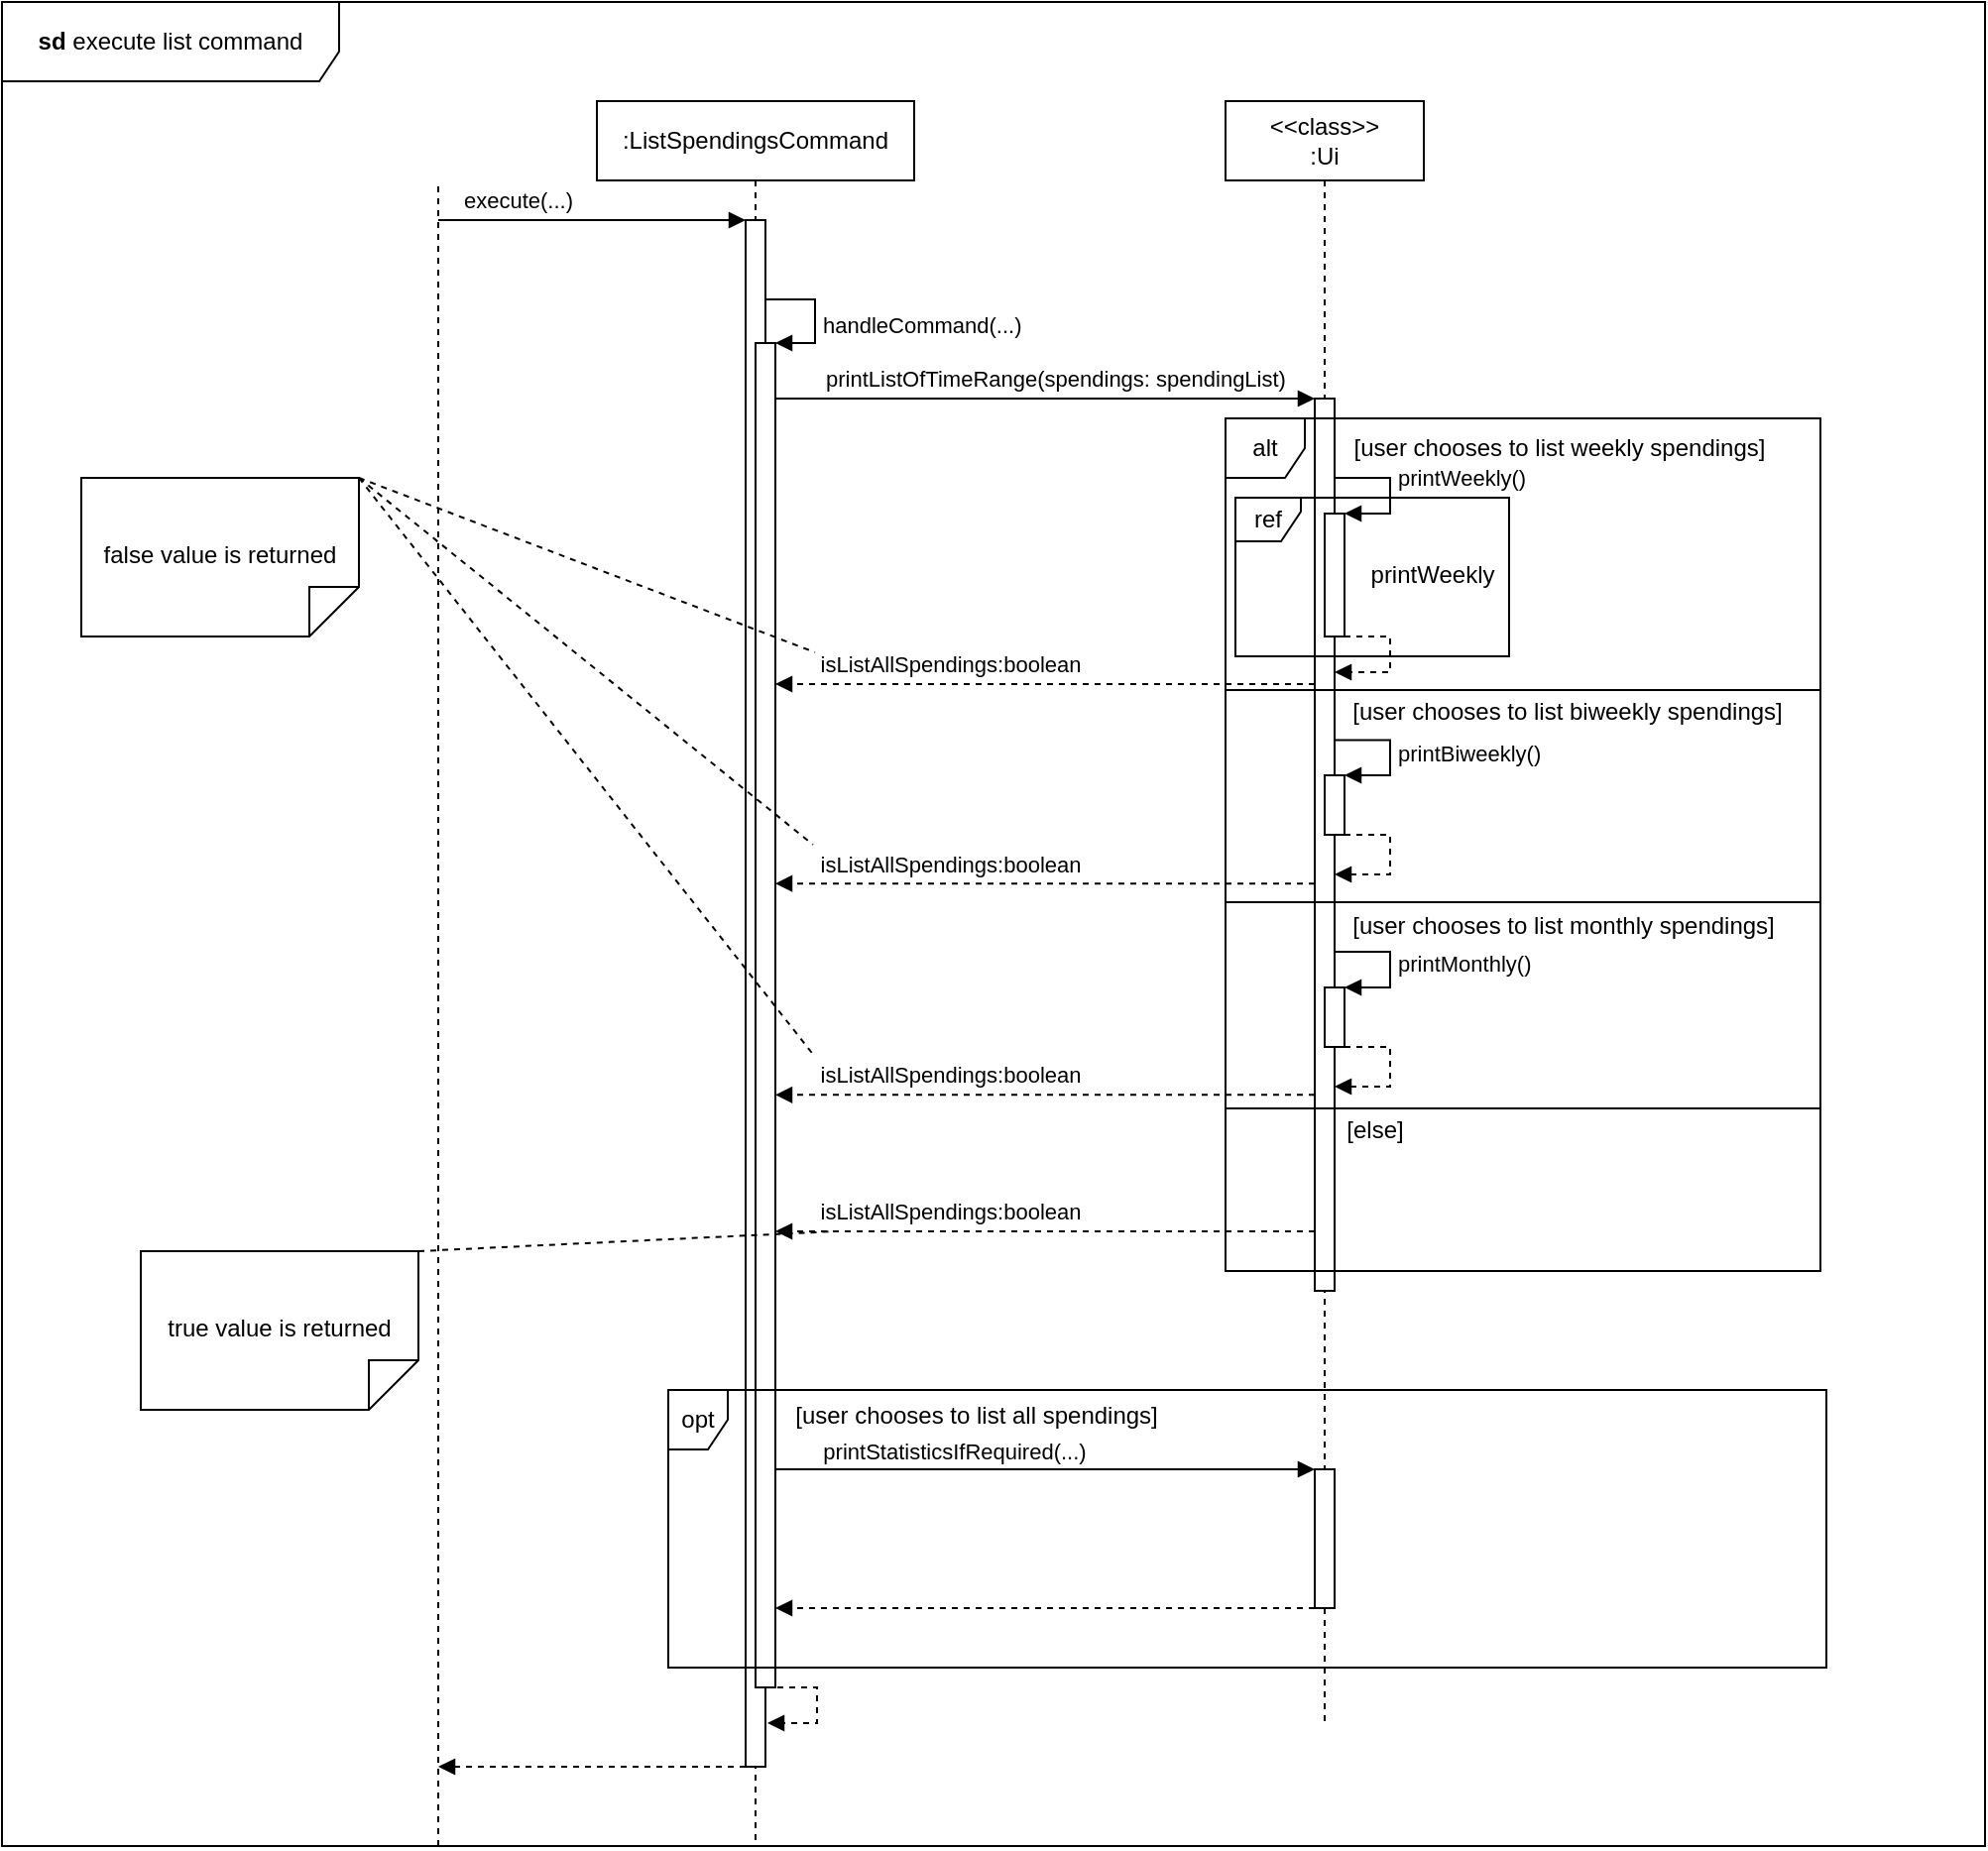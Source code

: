 <mxfile version="24.8.3">
  <diagram name="Page-1" id="2YBvvXClWsGukQMizWep">
    <mxGraphModel dx="1894" dy="458" grid="1" gridSize="10" guides="1" tooltips="1" connect="1" arrows="1" fold="1" page="1" pageScale="1" pageWidth="1100" pageHeight="1200" math="0" shadow="0">
      <root>
        <mxCell id="0" />
        <mxCell id="1" parent="0" />
        <mxCell id="-tokIjTfclb8eiRB36Tb-1" value="" style="endArrow=none;dashed=1;html=1;rounded=0;" parent="1" edge="1">
          <mxGeometry width="50" height="50" relative="1" as="geometry">
            <mxPoint x="120" y="1040" as="sourcePoint" />
            <mxPoint x="120" y="200" as="targetPoint" />
          </mxGeometry>
        </mxCell>
        <mxCell id="-tokIjTfclb8eiRB36Tb-8" value=":ListSpendingsCommand" style="shape=umlLifeline;perimeter=lifelinePerimeter;whiteSpace=wrap;html=1;container=1;dropTarget=0;collapsible=0;recursiveResize=0;outlineConnect=0;portConstraint=eastwest;newEdgeStyle={&quot;curved&quot;:0,&quot;rounded&quot;:0};" parent="1" vertex="1">
          <mxGeometry x="200" y="160" width="160" height="880" as="geometry" />
        </mxCell>
        <mxCell id="-tokIjTfclb8eiRB36Tb-9" value="" style="html=1;points=[[0,0,0,0,5],[0,1,0,0,-5],[1,0,0,0,5],[1,1,0,0,-5]];perimeter=orthogonalPerimeter;outlineConnect=0;targetShapes=umlLifeline;portConstraint=eastwest;newEdgeStyle={&quot;curved&quot;:0,&quot;rounded&quot;:0};" parent="-tokIjTfclb8eiRB36Tb-8" vertex="1">
          <mxGeometry x="75" y="60" width="10" height="780" as="geometry" />
        </mxCell>
        <mxCell id="-tokIjTfclb8eiRB36Tb-13" value="" style="html=1;verticalAlign=bottom;labelBackgroundColor=none;endArrow=block;endFill=1;rounded=0;" parent="1" target="-tokIjTfclb8eiRB36Tb-9" edge="1">
          <mxGeometry width="160" relative="1" as="geometry">
            <mxPoint x="120" y="220" as="sourcePoint" />
            <mxPoint x="260" y="220" as="targetPoint" />
          </mxGeometry>
        </mxCell>
        <mxCell id="-tokIjTfclb8eiRB36Tb-14" value="execute(...)" style="edgeLabel;html=1;align=center;verticalAlign=middle;resizable=0;points=[];" parent="-tokIjTfclb8eiRB36Tb-13" vertex="1" connectable="0">
          <mxGeometry x="-0.382" relative="1" as="geometry">
            <mxPoint x="-8" y="-10" as="offset" />
          </mxGeometry>
        </mxCell>
        <mxCell id="-tokIjTfclb8eiRB36Tb-16" value="" style="html=1;points=[[0,0,0,0,5],[0,1,0,0,-5],[1,0,0,0,5],[1,1,0,0,-5]];perimeter=orthogonalPerimeter;outlineConnect=0;targetShapes=umlLifeline;portConstraint=eastwest;newEdgeStyle={&quot;curved&quot;:0,&quot;rounded&quot;:0};" parent="1" vertex="1">
          <mxGeometry x="280" y="282" width="10" height="678" as="geometry" />
        </mxCell>
        <mxCell id="-tokIjTfclb8eiRB36Tb-17" value="handleCommand(...)" style="html=1;align=left;spacingLeft=2;endArrow=block;rounded=0;edgeStyle=orthogonalEdgeStyle;curved=0;rounded=0;" parent="1" source="-tokIjTfclb8eiRB36Tb-9" edge="1">
          <mxGeometry x="0.129" relative="1" as="geometry">
            <mxPoint x="285" y="252" as="sourcePoint" />
            <Array as="points">
              <mxPoint x="310" y="260" />
              <mxPoint x="310" y="282" />
            </Array>
            <mxPoint x="290" y="282" as="targetPoint" />
            <mxPoint as="offset" />
          </mxGeometry>
        </mxCell>
        <mxCell id="-tokIjTfclb8eiRB36Tb-19" value="" style="html=1;align=left;spacingLeft=2;endArrow=block;rounded=0;edgeStyle=orthogonalEdgeStyle;curved=0;rounded=0;dashed=1;" parent="1" edge="1">
          <mxGeometry x="0.129" relative="1" as="geometry">
            <mxPoint x="291" y="960" as="sourcePoint" />
            <Array as="points">
              <mxPoint x="311" y="960" />
              <mxPoint x="311" y="978" />
            </Array>
            <mxPoint x="286" y="978" as="targetPoint" />
            <mxPoint as="offset" />
          </mxGeometry>
        </mxCell>
        <mxCell id="-tokIjTfclb8eiRB36Tb-20" value="&amp;lt;&amp;lt;class&amp;gt;&amp;gt;&lt;div&gt;:Ui&lt;/div&gt;" style="shape=umlLifeline;perimeter=lifelinePerimeter;whiteSpace=wrap;html=1;container=1;dropTarget=0;collapsible=0;recursiveResize=0;outlineConnect=0;portConstraint=eastwest;newEdgeStyle={&quot;curved&quot;:0,&quot;rounded&quot;:0};" parent="1" vertex="1">
          <mxGeometry x="517" y="160" width="100" height="820" as="geometry" />
        </mxCell>
        <mxCell id="-tokIjTfclb8eiRB36Tb-22" value="" style="html=1;points=[[0,0,0,0,5],[0,1,0,0,-5],[1,0,0,0,5],[1,1,0,0,-5]];perimeter=orthogonalPerimeter;outlineConnect=0;targetShapes=umlLifeline;portConstraint=eastwest;newEdgeStyle={&quot;curved&quot;:0,&quot;rounded&quot;:0};" parent="-tokIjTfclb8eiRB36Tb-20" vertex="1">
          <mxGeometry x="45" y="150" width="10" height="450" as="geometry" />
        </mxCell>
        <mxCell id="-tokIjTfclb8eiRB36Tb-21" value="" style="html=1;verticalAlign=bottom;labelBackgroundColor=none;endArrow=block;endFill=1;rounded=0;" parent="1" target="-tokIjTfclb8eiRB36Tb-22" edge="1">
          <mxGeometry width="160" relative="1" as="geometry">
            <mxPoint x="290" y="310" as="sourcePoint" />
            <mxPoint x="450" y="310" as="targetPoint" />
          </mxGeometry>
        </mxCell>
        <mxCell id="-tokIjTfclb8eiRB36Tb-25" value="printListOfTimeRange(spendings: spendingList)" style="edgeLabel;html=1;align=center;verticalAlign=middle;resizable=0;points=[];" parent="-tokIjTfclb8eiRB36Tb-21" vertex="1" connectable="0">
          <mxGeometry x="0.378" relative="1" as="geometry">
            <mxPoint x="-47" y="-10" as="offset" />
          </mxGeometry>
        </mxCell>
        <mxCell id="-tokIjTfclb8eiRB36Tb-26" value="alt" style="shape=umlFrame;whiteSpace=wrap;html=1;pointerEvents=0;width=40;height=30;" parent="1" vertex="1">
          <mxGeometry x="517" y="320" width="300" height="430" as="geometry" />
        </mxCell>
        <mxCell id="-tokIjTfclb8eiRB36Tb-27" value="[user chooses to list weekly spendings]" style="text;html=1;align=center;verticalAlign=middle;resizable=0;points=[];autosize=1;strokeColor=none;fillColor=none;" parent="1" vertex="1">
          <mxGeometry x="570" y="320" width="230" height="30" as="geometry" />
        </mxCell>
        <mxCell id="-tokIjTfclb8eiRB36Tb-28" value="" style="html=1;points=[[0,0,0,0,5],[0,1,0,0,-5],[1,0,0,0,5],[1,1,0,0,-5]];perimeter=orthogonalPerimeter;outlineConnect=0;targetShapes=umlLifeline;portConstraint=eastwest;newEdgeStyle={&quot;curved&quot;:0,&quot;rounded&quot;:0};" parent="1" vertex="1">
          <mxGeometry x="567" y="368" width="10" height="62" as="geometry" />
        </mxCell>
        <mxCell id="-tokIjTfclb8eiRB36Tb-29" value="printWeekly()" style="html=1;align=left;spacingLeft=2;endArrow=block;rounded=0;edgeStyle=orthogonalEdgeStyle;curved=0;rounded=0;" parent="1" edge="1">
          <mxGeometry x="-0.012" relative="1" as="geometry">
            <mxPoint x="572" y="338" as="sourcePoint" />
            <Array as="points">
              <mxPoint x="572" y="350" />
              <mxPoint x="600" y="350" />
              <mxPoint x="600" y="368" />
            </Array>
            <mxPoint x="577" y="368" as="targetPoint" />
            <mxPoint as="offset" />
          </mxGeometry>
        </mxCell>
        <mxCell id="-tokIjTfclb8eiRB36Tb-30" value="" style="html=1;align=left;spacingLeft=2;endArrow=block;rounded=0;edgeStyle=orthogonalEdgeStyle;curved=0;rounded=0;dashed=1;" parent="1" source="-tokIjTfclb8eiRB36Tb-28" target="-tokIjTfclb8eiRB36Tb-22" edge="1">
          <mxGeometry x="-0.029" relative="1" as="geometry">
            <mxPoint x="587" y="430" as="sourcePoint" />
            <Array as="points">
              <mxPoint x="600" y="430" />
              <mxPoint x="600" y="448" />
            </Array>
            <mxPoint x="592" y="448" as="targetPoint" />
            <mxPoint as="offset" />
          </mxGeometry>
        </mxCell>
        <mxCell id="-tokIjTfclb8eiRB36Tb-31" value="ref" style="shape=umlFrame;whiteSpace=wrap;html=1;pointerEvents=0;width=33;height=22;" parent="1" vertex="1">
          <mxGeometry x="522" y="360" width="138" height="80" as="geometry" />
        </mxCell>
        <mxCell id="-tokIjTfclb8eiRB36Tb-32" value="printWeekly" style="text;html=1;align=center;verticalAlign=middle;resizable=0;points=[];autosize=1;strokeColor=none;fillColor=none;" parent="1" vertex="1">
          <mxGeometry x="576" y="384" width="90" height="30" as="geometry" />
        </mxCell>
        <mxCell id="-tokIjTfclb8eiRB36Tb-33" value="" style="line;strokeWidth=1;fillColor=none;align=left;verticalAlign=middle;spacingTop=-1;spacingLeft=3;spacingRight=3;rotatable=0;labelPosition=right;points=[];portConstraint=eastwest;strokeColor=inherit;" parent="1" vertex="1">
          <mxGeometry x="517" y="453" width="300" height="8" as="geometry" />
        </mxCell>
        <mxCell id="-tokIjTfclb8eiRB36Tb-34" value="[user chooses to list biweekly spendings]" style="text;html=1;align=center;verticalAlign=middle;resizable=0;points=[];autosize=1;strokeColor=none;fillColor=none;" parent="1" vertex="1">
          <mxGeometry x="569" y="453" width="240" height="30" as="geometry" />
        </mxCell>
        <mxCell id="-tokIjTfclb8eiRB36Tb-35" value="" style="html=1;points=[[0,0,0,0,5],[0,1,0,0,-5],[1,0,0,0,5],[1,1,0,0,-5]];perimeter=orthogonalPerimeter;outlineConnect=0;targetShapes=umlLifeline;portConstraint=eastwest;newEdgeStyle={&quot;curved&quot;:0,&quot;rounded&quot;:0};" parent="1" vertex="1">
          <mxGeometry x="567" y="500" width="10" height="30" as="geometry" />
        </mxCell>
        <mxCell id="-tokIjTfclb8eiRB36Tb-36" value="printBiweekly()" style="html=1;align=left;spacingLeft=2;endArrow=block;rounded=0;edgeStyle=orthogonalEdgeStyle;curved=0;rounded=0;exitX=0.014;exitY=0.974;exitDx=0;exitDy=0;exitPerimeter=0;" parent="1" source="-tokIjTfclb8eiRB36Tb-34" edge="1">
          <mxGeometry x="-0.012" relative="1" as="geometry">
            <mxPoint x="572" y="470" as="sourcePoint" />
            <Array as="points">
              <mxPoint x="600" y="482" />
              <mxPoint x="600" y="500" />
            </Array>
            <mxPoint x="577" y="500" as="targetPoint" />
            <mxPoint as="offset" />
          </mxGeometry>
        </mxCell>
        <mxCell id="-tokIjTfclb8eiRB36Tb-37" value="" style="html=1;align=left;spacingLeft=2;endArrow=block;rounded=0;edgeStyle=orthogonalEdgeStyle;curved=0;rounded=0;dashed=1;" parent="1" source="-tokIjTfclb8eiRB36Tb-35" target="-tokIjTfclb8eiRB36Tb-22" edge="1">
          <mxGeometry x="-0.029" relative="1" as="geometry">
            <mxPoint x="587" y="562" as="sourcePoint" />
            <Array as="points">
              <mxPoint x="600" y="530" />
              <mxPoint x="600" y="550" />
            </Array>
            <mxPoint x="572" y="580" as="targetPoint" />
            <mxPoint as="offset" />
          </mxGeometry>
        </mxCell>
        <mxCell id="-tokIjTfclb8eiRB36Tb-38" value="" style="line;strokeWidth=1;fillColor=none;align=left;verticalAlign=middle;spacingTop=-1;spacingLeft=3;spacingRight=3;rotatable=0;labelPosition=right;points=[];portConstraint=eastwest;strokeColor=inherit;" parent="1" vertex="1">
          <mxGeometry x="517" y="560" width="300" height="8" as="geometry" />
        </mxCell>
        <mxCell id="-tokIjTfclb8eiRB36Tb-39" value="[user chooses to list monthly spendings]" style="text;html=1;align=center;verticalAlign=middle;resizable=0;points=[];autosize=1;strokeColor=none;fillColor=none;" parent="1" vertex="1">
          <mxGeometry x="567" y="561" width="240" height="30" as="geometry" />
        </mxCell>
        <mxCell id="-tokIjTfclb8eiRB36Tb-40" value="printMonthly()" style="html=1;align=left;spacingLeft=2;endArrow=block;rounded=0;edgeStyle=orthogonalEdgeStyle;curved=0;rounded=0;exitX=0.014;exitY=0.974;exitDx=0;exitDy=0;exitPerimeter=0;" parent="1" edge="1">
          <mxGeometry x="-0.012" relative="1" as="geometry">
            <mxPoint x="572" y="589" as="sourcePoint" />
            <Array as="points">
              <mxPoint x="600" y="589" />
              <mxPoint x="600" y="607" />
            </Array>
            <mxPoint x="577" y="607" as="targetPoint" />
            <mxPoint as="offset" />
          </mxGeometry>
        </mxCell>
        <mxCell id="-tokIjTfclb8eiRB36Tb-41" value="" style="html=1;points=[[0,0,0,0,5],[0,1,0,0,-5],[1,0,0,0,5],[1,1,0,0,-5]];perimeter=orthogonalPerimeter;outlineConnect=0;targetShapes=umlLifeline;portConstraint=eastwest;newEdgeStyle={&quot;curved&quot;:0,&quot;rounded&quot;:0};" parent="1" vertex="1">
          <mxGeometry x="567" y="607" width="10" height="30" as="geometry" />
        </mxCell>
        <mxCell id="-tokIjTfclb8eiRB36Tb-42" value="" style="html=1;align=left;spacingLeft=2;endArrow=block;rounded=0;edgeStyle=orthogonalEdgeStyle;curved=0;rounded=0;dashed=1;" parent="1" source="-tokIjTfclb8eiRB36Tb-41" edge="1">
          <mxGeometry x="-0.029" relative="1" as="geometry">
            <mxPoint x="587" y="669" as="sourcePoint" />
            <Array as="points">
              <mxPoint x="600" y="637" />
              <mxPoint x="600" y="657" />
            </Array>
            <mxPoint x="572" y="657" as="targetPoint" />
            <mxPoint as="offset" />
          </mxGeometry>
        </mxCell>
        <mxCell id="-tokIjTfclb8eiRB36Tb-43" value="" style="line;strokeWidth=1;fillColor=none;align=left;verticalAlign=middle;spacingTop=-1;spacingLeft=3;spacingRight=3;rotatable=0;labelPosition=right;points=[];portConstraint=eastwest;strokeColor=inherit;" parent="1" vertex="1">
          <mxGeometry x="517" y="664" width="300" height="8" as="geometry" />
        </mxCell>
        <mxCell id="-tokIjTfclb8eiRB36Tb-44" value="[else]" style="text;html=1;align=center;verticalAlign=middle;resizable=0;points=[];autosize=1;strokeColor=none;fillColor=none;" parent="1" vertex="1">
          <mxGeometry x="567" y="664" width="50" height="30" as="geometry" />
        </mxCell>
        <mxCell id="-tokIjTfclb8eiRB36Tb-45" value="" style="html=1;verticalAlign=bottom;labelBackgroundColor=none;endArrow=block;endFill=1;dashed=1;rounded=0;" parent="1" edge="1">
          <mxGeometry width="160" relative="1" as="geometry">
            <mxPoint x="562" y="454" as="sourcePoint" />
            <mxPoint x="290" y="454" as="targetPoint" />
          </mxGeometry>
        </mxCell>
        <mxCell id="-tokIjTfclb8eiRB36Tb-46" value="isListAllSpendings:boolean" style="edgeLabel;html=1;align=center;verticalAlign=middle;resizable=0;points=[];" parent="-tokIjTfclb8eiRB36Tb-45" vertex="1" connectable="0">
          <mxGeometry x="0.108" y="-3" relative="1" as="geometry">
            <mxPoint x="-34" y="-7" as="offset" />
          </mxGeometry>
        </mxCell>
        <mxCell id="-tokIjTfclb8eiRB36Tb-47" value="" style="html=1;verticalAlign=bottom;labelBackgroundColor=none;endArrow=block;endFill=1;dashed=1;rounded=0;" parent="1" edge="1">
          <mxGeometry width="160" relative="1" as="geometry">
            <mxPoint x="562" y="554.58" as="sourcePoint" />
            <mxPoint x="290" y="554.58" as="targetPoint" />
          </mxGeometry>
        </mxCell>
        <mxCell id="-tokIjTfclb8eiRB36Tb-48" value="isListAllSpendings:boolean" style="edgeLabel;html=1;align=center;verticalAlign=middle;resizable=0;points=[];" parent="-tokIjTfclb8eiRB36Tb-47" vertex="1" connectable="0">
          <mxGeometry x="0.108" y="-3" relative="1" as="geometry">
            <mxPoint x="-34" y="-7" as="offset" />
          </mxGeometry>
        </mxCell>
        <mxCell id="-tokIjTfclb8eiRB36Tb-49" value="" style="html=1;verticalAlign=bottom;labelBackgroundColor=none;endArrow=block;endFill=1;dashed=1;rounded=0;" parent="1" edge="1">
          <mxGeometry width="160" relative="1" as="geometry">
            <mxPoint x="562" y="661.17" as="sourcePoint" />
            <mxPoint x="290" y="661.17" as="targetPoint" />
          </mxGeometry>
        </mxCell>
        <mxCell id="-tokIjTfclb8eiRB36Tb-50" value="isListAllSpendings:boolean" style="edgeLabel;html=1;align=center;verticalAlign=middle;resizable=0;points=[];" parent="-tokIjTfclb8eiRB36Tb-49" vertex="1" connectable="0">
          <mxGeometry x="0.108" y="-3" relative="1" as="geometry">
            <mxPoint x="-34" y="-7" as="offset" />
          </mxGeometry>
        </mxCell>
        <mxCell id="-tokIjTfclb8eiRB36Tb-51" value="" style="html=1;verticalAlign=bottom;labelBackgroundColor=none;endArrow=block;endFill=1;dashed=1;rounded=0;" parent="1" edge="1">
          <mxGeometry width="160" relative="1" as="geometry">
            <mxPoint x="562" y="730.0" as="sourcePoint" />
            <mxPoint x="290" y="730.0" as="targetPoint" />
          </mxGeometry>
        </mxCell>
        <mxCell id="-tokIjTfclb8eiRB36Tb-52" value="isListAllSpendings:boolean" style="edgeLabel;html=1;align=center;verticalAlign=middle;resizable=0;points=[];" parent="-tokIjTfclb8eiRB36Tb-51" vertex="1" connectable="0">
          <mxGeometry x="0.108" y="-3" relative="1" as="geometry">
            <mxPoint x="-34" y="-7" as="offset" />
          </mxGeometry>
        </mxCell>
        <mxCell id="-tokIjTfclb8eiRB36Tb-55" value="false value is returned" style="shape=note2;boundedLbl=1;whiteSpace=wrap;html=1;size=25;verticalAlign=top;align=center;flipV=1;" parent="1" vertex="1">
          <mxGeometry x="-60" y="350" width="140" height="80" as="geometry" />
        </mxCell>
        <mxCell id="-tokIjTfclb8eiRB36Tb-56" value="" style="endArrow=none;startArrow=none;endFill=0;startFill=0;endSize=8;html=1;verticalAlign=bottom;dashed=1;labelBackgroundColor=none;rounded=0;exitX=1;exitY=1;exitDx=0;exitDy=0;exitPerimeter=0;" parent="1" source="-tokIjTfclb8eiRB36Tb-55" edge="1">
          <mxGeometry width="160" relative="1" as="geometry">
            <mxPoint x="269" y="384" as="sourcePoint" />
            <mxPoint x="310" y="438" as="targetPoint" />
          </mxGeometry>
        </mxCell>
        <mxCell id="-tokIjTfclb8eiRB36Tb-57" value="" style="endArrow=none;startArrow=none;endFill=0;startFill=0;endSize=8;html=1;verticalAlign=bottom;dashed=1;labelBackgroundColor=none;rounded=0;exitX=1;exitY=1;exitDx=0;exitDy=0;exitPerimeter=0;" parent="1" source="-tokIjTfclb8eiRB36Tb-55" edge="1">
          <mxGeometry width="160" relative="1" as="geometry">
            <mxPoint x="210" y="423" as="sourcePoint" />
            <mxPoint x="309" y="535" as="targetPoint" />
          </mxGeometry>
        </mxCell>
        <mxCell id="-tokIjTfclb8eiRB36Tb-58" value="" style="endArrow=none;startArrow=none;endFill=0;startFill=0;endSize=8;html=1;verticalAlign=bottom;dashed=1;labelBackgroundColor=none;rounded=0;exitX=1;exitY=1;exitDx=0;exitDy=0;exitPerimeter=0;" parent="1" source="-tokIjTfclb8eiRB36Tb-55" edge="1">
          <mxGeometry width="160" relative="1" as="geometry">
            <mxPoint x="270" y="507" as="sourcePoint" />
            <mxPoint x="310" y="642" as="targetPoint" />
          </mxGeometry>
        </mxCell>
        <mxCell id="-tokIjTfclb8eiRB36Tb-59" value="true value is returned" style="shape=note2;boundedLbl=1;whiteSpace=wrap;html=1;size=25;verticalAlign=top;align=center;flipV=1;" parent="1" vertex="1">
          <mxGeometry x="-30" y="740" width="140" height="80" as="geometry" />
        </mxCell>
        <mxCell id="-tokIjTfclb8eiRB36Tb-60" value="" style="endArrow=none;startArrow=none;endFill=0;startFill=0;endSize=8;html=1;verticalAlign=bottom;dashed=1;labelBackgroundColor=none;rounded=0;exitX=1;exitY=1;exitDx=0;exitDy=0;exitPerimeter=0;" parent="1" source="-tokIjTfclb8eiRB36Tb-59" edge="1">
          <mxGeometry width="160" relative="1" as="geometry">
            <mxPoint x="140" y="800" as="sourcePoint" />
            <mxPoint x="320" y="730" as="targetPoint" />
          </mxGeometry>
        </mxCell>
        <mxCell id="-tokIjTfclb8eiRB36Tb-61" value="opt" style="shape=umlFrame;whiteSpace=wrap;html=1;pointerEvents=0;recursiveResize=0;container=1;collapsible=0;width=30;height=30;" parent="1" vertex="1">
          <mxGeometry x="236" y="810" width="584" height="140" as="geometry" />
        </mxCell>
        <mxCell id="-tokIjTfclb8eiRB36Tb-64" value="printStatisticsIfRequired(...)" style="html=1;verticalAlign=bottom;endArrow=block;curved=0;rounded=0;" parent="-tokIjTfclb8eiRB36Tb-61" target="-tokIjTfclb8eiRB36Tb-63" edge="1">
          <mxGeometry x="-0.338" width="80" relative="1" as="geometry">
            <mxPoint x="54" y="40" as="sourcePoint" />
            <mxPoint x="134" y="40" as="targetPoint" />
            <mxPoint as="offset" />
          </mxGeometry>
        </mxCell>
        <mxCell id="-tokIjTfclb8eiRB36Tb-63" value="" style="html=1;points=[[0,0,0,0,5],[0,1,0,0,-5],[1,0,0,0,5],[1,1,0,0,-5]];perimeter=orthogonalPerimeter;outlineConnect=0;targetShapes=umlLifeline;portConstraint=eastwest;newEdgeStyle={&quot;curved&quot;:0,&quot;rounded&quot;:0};" parent="-tokIjTfclb8eiRB36Tb-61" vertex="1">
          <mxGeometry x="326" y="40" width="10" height="70" as="geometry" />
        </mxCell>
        <mxCell id="-tokIjTfclb8eiRB36Tb-62" value="[user chooses to list all spendings]" style="text;html=1;align=center;verticalAlign=middle;resizable=0;points=[];autosize=1;strokeColor=none;fillColor=none;" parent="1" vertex="1">
          <mxGeometry x="286" y="808" width="210" height="30" as="geometry" />
        </mxCell>
        <mxCell id="-tokIjTfclb8eiRB36Tb-65" value="" style="html=1;verticalAlign=bottom;labelBackgroundColor=none;endArrow=block;endFill=1;dashed=1;rounded=0;" parent="1" edge="1">
          <mxGeometry width="160" relative="1" as="geometry">
            <mxPoint x="562" y="920" as="sourcePoint" />
            <mxPoint x="290" y="920" as="targetPoint" />
          </mxGeometry>
        </mxCell>
        <mxCell id="-tokIjTfclb8eiRB36Tb-66" value="" style="html=1;verticalAlign=bottom;labelBackgroundColor=none;endArrow=block;endFill=1;dashed=1;rounded=0;" parent="1" source="-tokIjTfclb8eiRB36Tb-9" edge="1">
          <mxGeometry width="160" relative="1" as="geometry">
            <mxPoint x="260" y="1000" as="sourcePoint" />
            <mxPoint x="120" y="1000" as="targetPoint" />
          </mxGeometry>
        </mxCell>
        <mxCell id="-tokIjTfclb8eiRB36Tb-67" value="&lt;b&gt;sd&lt;/b&gt;&amp;nbsp;execute list command" style="shape=umlFrame;whiteSpace=wrap;html=1;pointerEvents=0;width=170;height=40;" parent="1" vertex="1">
          <mxGeometry x="-100" y="110" width="1000" height="930" as="geometry" />
        </mxCell>
      </root>
    </mxGraphModel>
  </diagram>
</mxfile>
